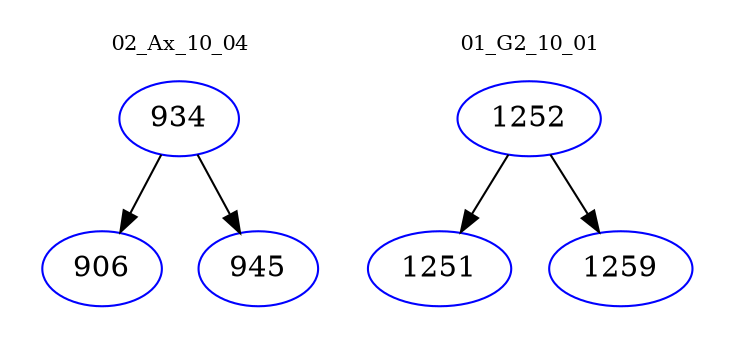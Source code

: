 digraph{
subgraph cluster_0 {
color = white
label = "02_Ax_10_04";
fontsize=10;
T0_934 [label="934", color="blue"]
T0_934 -> T0_906 [color="black"]
T0_906 [label="906", color="blue"]
T0_934 -> T0_945 [color="black"]
T0_945 [label="945", color="blue"]
}
subgraph cluster_1 {
color = white
label = "01_G2_10_01";
fontsize=10;
T1_1252 [label="1252", color="blue"]
T1_1252 -> T1_1251 [color="black"]
T1_1251 [label="1251", color="blue"]
T1_1252 -> T1_1259 [color="black"]
T1_1259 [label="1259", color="blue"]
}
}
